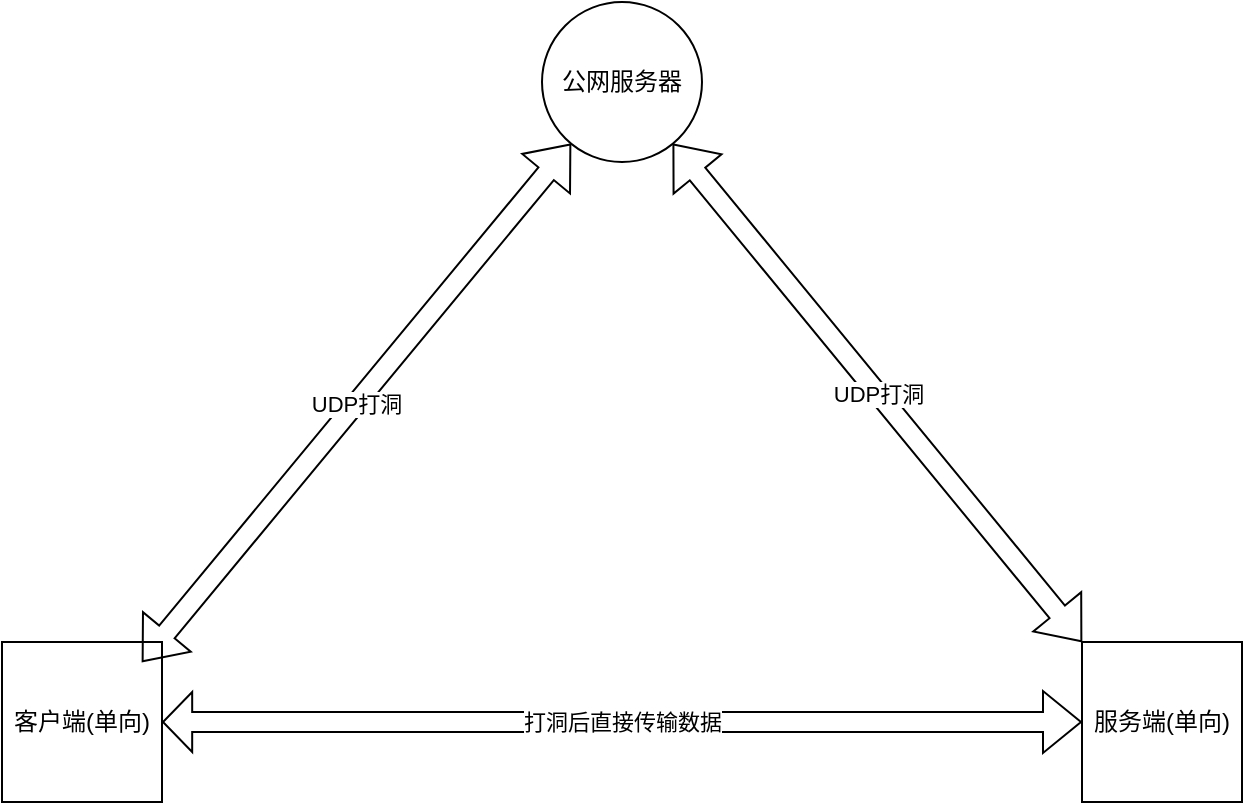 <mxfile version="15.7.0" type="github"><diagram id="HkTbzssJNM9y1VEt4Jju" name="Page-1"><mxGraphModel dx="1038" dy="585" grid="1" gridSize="10" guides="1" tooltips="1" connect="1" arrows="1" fold="1" page="1" pageScale="1" pageWidth="827" pageHeight="1169" math="0" shadow="0"><root><mxCell id="0"/><mxCell id="1" parent="0"/><mxCell id="Y7DOzrq5au_4xK5I8524-1" value="客户端(单向)" style="whiteSpace=wrap;html=1;aspect=fixed;" parent="1" vertex="1"><mxGeometry x="40" y="330" width="80" height="80" as="geometry"/></mxCell><mxCell id="JOqwis0rj3c302kag6LV-1" value="公网服务器" style="ellipse;whiteSpace=wrap;html=1;aspect=fixed;" vertex="1" parent="1"><mxGeometry x="310" y="10" width="80" height="80" as="geometry"/></mxCell><mxCell id="JOqwis0rj3c302kag6LV-2" value="服务端(单向)" style="whiteSpace=wrap;html=1;aspect=fixed;" vertex="1" parent="1"><mxGeometry x="580" y="330" width="80" height="80" as="geometry"/></mxCell><mxCell id="JOqwis0rj3c302kag6LV-5" value="UDP打洞" style="shape=flexArrow;endArrow=classic;startArrow=classic;html=1;rounded=0;" edge="1" parent="1" target="JOqwis0rj3c302kag6LV-1"><mxGeometry width="100" height="100" relative="1" as="geometry"><mxPoint x="110" y="340" as="sourcePoint"/><mxPoint x="140" y="330" as="targetPoint"/></mxGeometry></mxCell><mxCell id="JOqwis0rj3c302kag6LV-7" value="UDP打洞" style="shape=flexArrow;endArrow=classic;startArrow=classic;html=1;rounded=0;" edge="1" parent="1" target="JOqwis0rj3c302kag6LV-1"><mxGeometry width="100" height="100" relative="1" as="geometry"><mxPoint x="580" y="330" as="sourcePoint"/><mxPoint x="680" y="230" as="targetPoint"/></mxGeometry></mxCell><mxCell id="JOqwis0rj3c302kag6LV-8" value="打洞后直接传输数据" style="shape=flexArrow;endArrow=classic;startArrow=classic;html=1;rounded=0;startWidth=19;startSize=4.53;" edge="1" parent="1" source="Y7DOzrq5au_4xK5I8524-1" target="JOqwis0rj3c302kag6LV-2"><mxGeometry width="100" height="100" relative="1" as="geometry"><mxPoint x="120" y="390" as="sourcePoint"/><mxPoint x="220" y="290" as="targetPoint"/></mxGeometry></mxCell></root></mxGraphModel></diagram></mxfile>